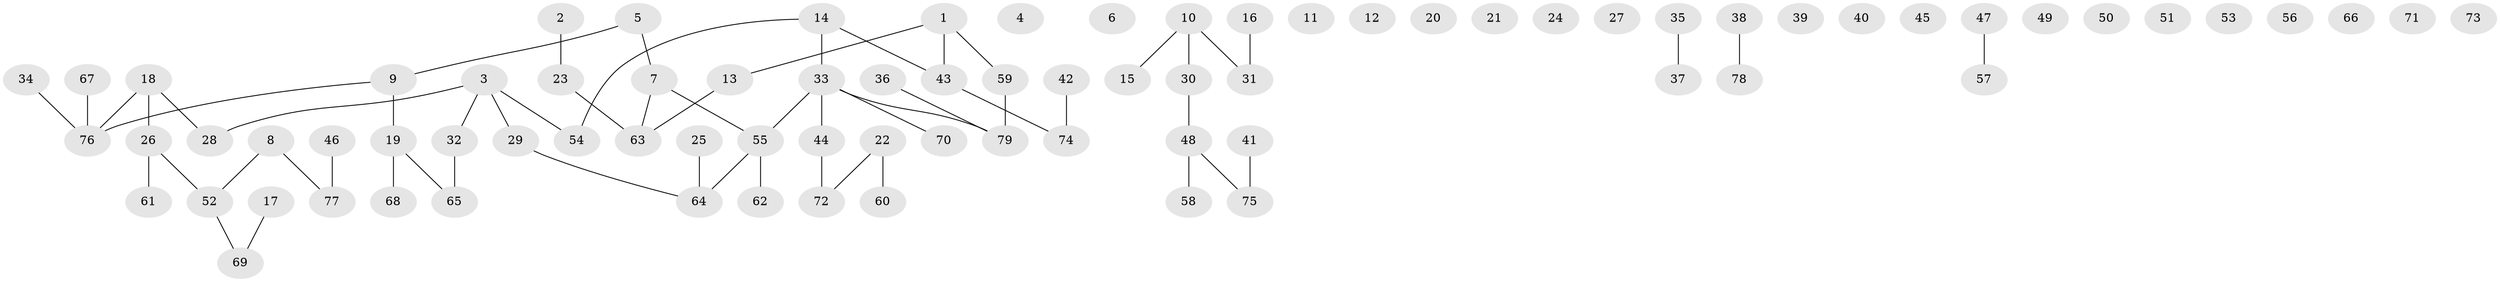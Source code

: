 // Generated by graph-tools (version 1.1) at 2025/49/03/09/25 03:49:08]
// undirected, 79 vertices, 60 edges
graph export_dot {
graph [start="1"]
  node [color=gray90,style=filled];
  1;
  2;
  3;
  4;
  5;
  6;
  7;
  8;
  9;
  10;
  11;
  12;
  13;
  14;
  15;
  16;
  17;
  18;
  19;
  20;
  21;
  22;
  23;
  24;
  25;
  26;
  27;
  28;
  29;
  30;
  31;
  32;
  33;
  34;
  35;
  36;
  37;
  38;
  39;
  40;
  41;
  42;
  43;
  44;
  45;
  46;
  47;
  48;
  49;
  50;
  51;
  52;
  53;
  54;
  55;
  56;
  57;
  58;
  59;
  60;
  61;
  62;
  63;
  64;
  65;
  66;
  67;
  68;
  69;
  70;
  71;
  72;
  73;
  74;
  75;
  76;
  77;
  78;
  79;
  1 -- 13;
  1 -- 43;
  1 -- 59;
  2 -- 23;
  3 -- 28;
  3 -- 29;
  3 -- 32;
  3 -- 54;
  5 -- 7;
  5 -- 9;
  7 -- 55;
  7 -- 63;
  8 -- 52;
  8 -- 77;
  9 -- 19;
  9 -- 76;
  10 -- 15;
  10 -- 30;
  10 -- 31;
  13 -- 63;
  14 -- 33;
  14 -- 43;
  14 -- 54;
  16 -- 31;
  17 -- 69;
  18 -- 26;
  18 -- 28;
  18 -- 76;
  19 -- 65;
  19 -- 68;
  22 -- 60;
  22 -- 72;
  23 -- 63;
  25 -- 64;
  26 -- 52;
  26 -- 61;
  29 -- 64;
  30 -- 48;
  32 -- 65;
  33 -- 44;
  33 -- 55;
  33 -- 70;
  33 -- 79;
  34 -- 76;
  35 -- 37;
  36 -- 79;
  38 -- 78;
  41 -- 75;
  42 -- 74;
  43 -- 74;
  44 -- 72;
  46 -- 77;
  47 -- 57;
  48 -- 58;
  48 -- 75;
  52 -- 69;
  55 -- 62;
  55 -- 64;
  59 -- 79;
  67 -- 76;
}
